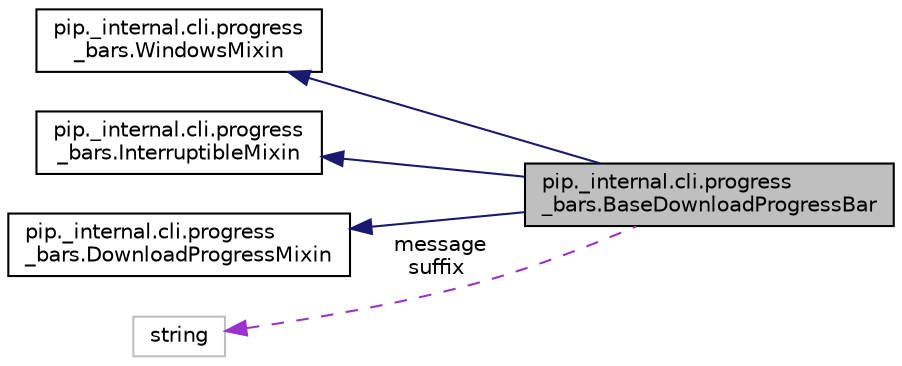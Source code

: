 digraph "pip._internal.cli.progress_bars.BaseDownloadProgressBar"
{
 // LATEX_PDF_SIZE
  edge [fontname="Helvetica",fontsize="10",labelfontname="Helvetica",labelfontsize="10"];
  node [fontname="Helvetica",fontsize="10",shape=record];
  rankdir="LR";
  Node1 [label="pip._internal.cli.progress\l_bars.BaseDownloadProgressBar",height=0.2,width=0.4,color="black", fillcolor="grey75", style="filled", fontcolor="black",tooltip=" "];
  Node2 -> Node1 [dir="back",color="midnightblue",fontsize="10",style="solid",fontname="Helvetica"];
  Node2 [label="pip._internal.cli.progress\l_bars.WindowsMixin",height=0.2,width=0.4,color="black", fillcolor="white", style="filled",URL="$d3/d4d/classpip_1_1__internal_1_1cli_1_1progress__bars_1_1_windows_mixin.html",tooltip=" "];
  Node3 -> Node1 [dir="back",color="midnightblue",fontsize="10",style="solid",fontname="Helvetica"];
  Node3 [label="pip._internal.cli.progress\l_bars.InterruptibleMixin",height=0.2,width=0.4,color="black", fillcolor="white", style="filled",URL="$d0/d2a/classpip_1_1__internal_1_1cli_1_1progress__bars_1_1_interruptible_mixin.html",tooltip=" "];
  Node4 -> Node1 [dir="back",color="midnightblue",fontsize="10",style="solid",fontname="Helvetica"];
  Node4 [label="pip._internal.cli.progress\l_bars.DownloadProgressMixin",height=0.2,width=0.4,color="black", fillcolor="white", style="filled",URL="$df/d54/classpip_1_1__internal_1_1cli_1_1progress__bars_1_1_download_progress_mixin.html",tooltip=" "];
  Node5 -> Node1 [dir="back",color="darkorchid3",fontsize="10",style="dashed",label=" message\nsuffix" ,fontname="Helvetica"];
  Node5 [label="string",height=0.2,width=0.4,color="grey75", fillcolor="white", style="filled",tooltip=" "];
}
